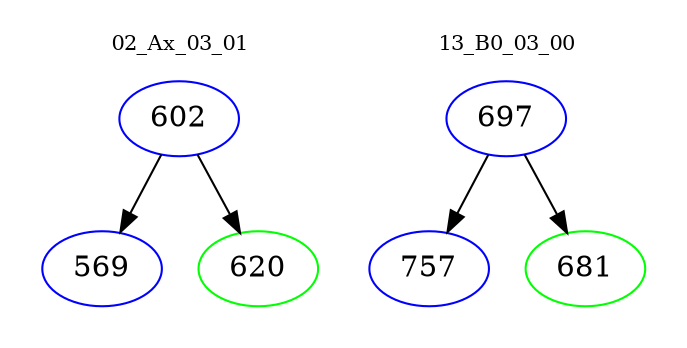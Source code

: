 digraph{
subgraph cluster_0 {
color = white
label = "02_Ax_03_01";
fontsize=10;
T0_602 [label="602", color="blue"]
T0_602 -> T0_569 [color="black"]
T0_569 [label="569", color="blue"]
T0_602 -> T0_620 [color="black"]
T0_620 [label="620", color="green"]
}
subgraph cluster_1 {
color = white
label = "13_B0_03_00";
fontsize=10;
T1_697 [label="697", color="blue"]
T1_697 -> T1_757 [color="black"]
T1_757 [label="757", color="blue"]
T1_697 -> T1_681 [color="black"]
T1_681 [label="681", color="green"]
}
}
